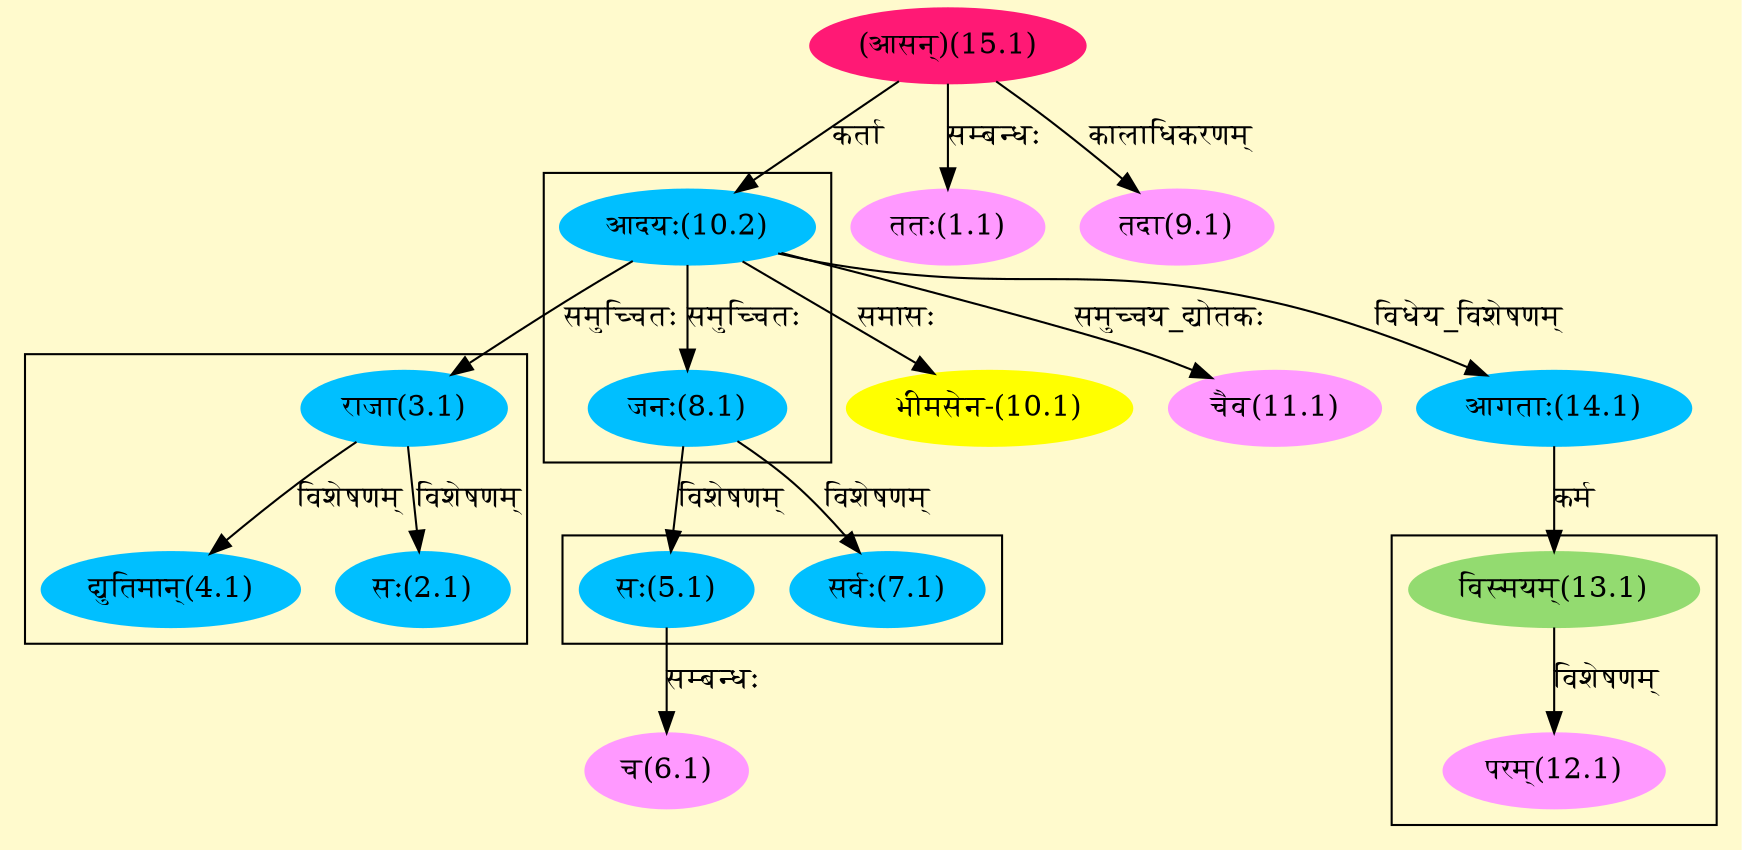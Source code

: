 digraph G{
rankdir=BT;
 compound=true;
 bgcolor="lemonchiffon1";

subgraph cluster_1{
Node2_1 [style=filled, color="#00BFFF" label = "सः(2.1)"]
Node3_1 [style=filled, color="#00BFFF" label = "राजा(3.1)"]
Node4_1 [style=filled, color="#00BFFF" label = "द्युतिमान्(4.1)"]

}

subgraph cluster_2{
Node3_1 [style=filled, color="#00BFFF" label = "राजा(3.1)"]
Node10_2 [style=filled, color="#00BFFF" label = "आदयः(10.2)"]
Node4_1 [style=filled, color="#00BFFF" label = "द्युतिमान्(4.1)"]
Node8_1 [style=filled, color="#00BFFF" label = "जनः(8.1)"]

}

subgraph cluster_3{
Node5_1 [style=filled, color="#00BFFF" label = "सः(5.1)"]
Node8_1 [style=filled, color="#00BFFF" label = "जनः(8.1)"]
Node7_1 [style=filled, color="#00BFFF" label = "सर्वः(7.1)"]

}

subgraph cluster_4{
Node12_1 [style=filled, color="#FF99FF" label = "परम्(12.1)"]
Node13_1 [style=filled, color="#93DB70" label = "विस्मयम्(13.1)"]

}
Node1_1 [style=filled, color="#FF99FF" label = "ततः(1.1)"]
Node15_1 [style=filled, color="#FF1975" label = "(आसन्)(15.1)"]
Node6_1 [style=filled, color="#FF99FF" label = "च(6.1)"]
Node5_1 [style=filled, color="#00BFFF" label = "सः(5.1)"]
Node9_1 [style=filled, color="#FF99FF" label = "तदा(9.1)"]
Node10_1 [style=filled, color="#FFFF00" label = "भीमसेन-(10.1)"]
Node10_2 [style=filled, color="#00BFFF" label = "आदयः(10.2)"]
Node11_1 [style=filled, color="#FF99FF" label = "चैव(11.1)"]
Node13_1 [style=filled, color="#93DB70" label = "विस्मयम्(13.1)"]
Node14_1 [style=filled, color="#00BFFF" label = "आगताः(14.1)"]
/* Start of Relations section */

Node1_1 -> Node15_1 [  label="सम्बन्धः"  dir="back" ]
Node2_1 -> Node3_1 [  label="विशेषणम्"  dir="back" ]
Node3_1 -> Node10_2 [  label="समुच्चितः"  dir="back" ]
Node4_1 -> Node3_1 [  label="विशेषणम्"  dir="back" ]
Node5_1 -> Node8_1 [  label="विशेषणम्"  dir="back" ]
Node6_1 -> Node5_1 [  label="सम्बन्धः"  dir="back" ]
Node7_1 -> Node8_1 [  label="विशेषणम्"  dir="back" ]
Node8_1 -> Node10_2 [  label="समुच्चितः"  dir="back" ]
Node9_1 -> Node15_1 [  label="कालाधिकरणम्"  dir="back" ]
Node10_1 -> Node10_2 [  label="समासः"  dir="back" ]
Node10_2 -> Node15_1 [  label="कर्ता"  dir="back" ]
Node11_1 -> Node10_2 [  label="समुच्चय_द्योतकः"  dir="back" ]
Node12_1 -> Node13_1 [  label="विशेषणम्"  dir="back" ]
Node13_1 -> Node14_1 [  label="कर्म"  dir="back" ]
Node14_1 -> Node10_2 [  label="विधेय_विशेषणम्"  dir="back" ]
}
